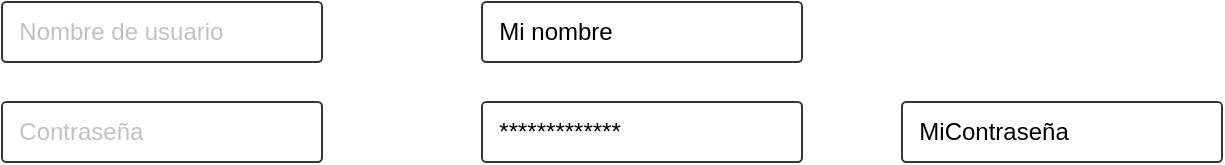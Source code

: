 <mxfile version="13.8.8" type="device"><diagram id="-_TdLEOxWJ9V7DAb0n1Z" name="Page-1"><mxGraphModel dx="813" dy="475" grid="1" gridSize="10" guides="1" tooltips="1" connect="1" arrows="1" fold="1" page="1" pageScale="1" pageWidth="827" pageHeight="1169" math="0" shadow="0"><root><mxCell id="0"/><mxCell id="1" parent="0"/><mxCell id="FP9y0lCpryUO2L2_yBHe-1" value="&lt;font color=&quot;#c2c2c2&quot;&gt;&amp;nbsp; Nombre de usuario&lt;/font&gt;" style="rounded=1;whiteSpace=wrap;html=1;perimeterSpacing=1;strokeWidth=1;arcSize=7;align=left;strokeColor=#363636;" vertex="1" parent="1"><mxGeometry x="80" y="80" width="160" height="30" as="geometry"/></mxCell><mxCell id="FP9y0lCpryUO2L2_yBHe-2" value="&lt;font color=&quot;#c2c2c2&quot;&gt;&amp;nbsp; Contraseña&lt;/font&gt;" style="rounded=1;whiteSpace=wrap;html=1;perimeterSpacing=1;strokeWidth=1;arcSize=7;align=left;strokeColor=#363636;" vertex="1" parent="1"><mxGeometry x="80" y="130" width="160" height="30" as="geometry"/></mxCell><mxCell id="FP9y0lCpryUO2L2_yBHe-3" value="&amp;nbsp; Mi nombre" style="rounded=1;whiteSpace=wrap;html=1;perimeterSpacing=1;strokeWidth=1;arcSize=7;align=left;strokeColor=#363636;" vertex="1" parent="1"><mxGeometry x="320" y="80" width="160" height="30" as="geometry"/></mxCell><mxCell id="FP9y0lCpryUO2L2_yBHe-4" value="&amp;nbsp; *************" style="rounded=1;whiteSpace=wrap;html=1;perimeterSpacing=1;strokeWidth=1;arcSize=7;align=left;strokeColor=#363636;" vertex="1" parent="1"><mxGeometry x="320" y="130" width="160" height="30" as="geometry"/></mxCell><mxCell id="FP9y0lCpryUO2L2_yBHe-5" value="" style="shape=image;html=1;verticalAlign=top;verticalLabelPosition=bottom;labelBackgroundColor=#ffffff;imageAspect=0;aspect=fixed;image=https://cdn1.iconfinder.com/data/icons/random-crafticons/48/misc-_eye_vision-128.png;strokeColor=#363636;strokeWidth=1;" vertex="1" parent="1"><mxGeometry x="210" y="136" width="18" height="18" as="geometry"/></mxCell><mxCell id="FP9y0lCpryUO2L2_yBHe-6" value="" style="shape=image;html=1;verticalAlign=top;verticalLabelPosition=bottom;labelBackgroundColor=#ffffff;imageAspect=0;aspect=fixed;image=https://cdn1.iconfinder.com/data/icons/random-crafticons/48/misc-_eye_vision-128.png;strokeColor=#363636;strokeWidth=1;" vertex="1" parent="1"><mxGeometry x="450" y="136" width="18" height="18" as="geometry"/></mxCell><mxCell id="FP9y0lCpryUO2L2_yBHe-7" value="&amp;nbsp; MiContraseña" style="rounded=1;whiteSpace=wrap;html=1;perimeterSpacing=1;strokeWidth=1;arcSize=7;align=left;strokeColor=#363636;" vertex="1" parent="1"><mxGeometry x="530" y="130" width="160" height="30" as="geometry"/></mxCell><mxCell id="FP9y0lCpryUO2L2_yBHe-9" value="" style="shape=image;html=1;verticalAlign=top;verticalLabelPosition=bottom;labelBackgroundColor=#ffffff;imageAspect=0;aspect=fixed;image=https://cdn3.iconfinder.com/data/icons/faticons/32/view-01-128.png;strokeColor=#363636;strokeWidth=1;" vertex="1" parent="1"><mxGeometry x="660" y="133.5" width="23" height="23" as="geometry"/></mxCell></root></mxGraphModel></diagram></mxfile>